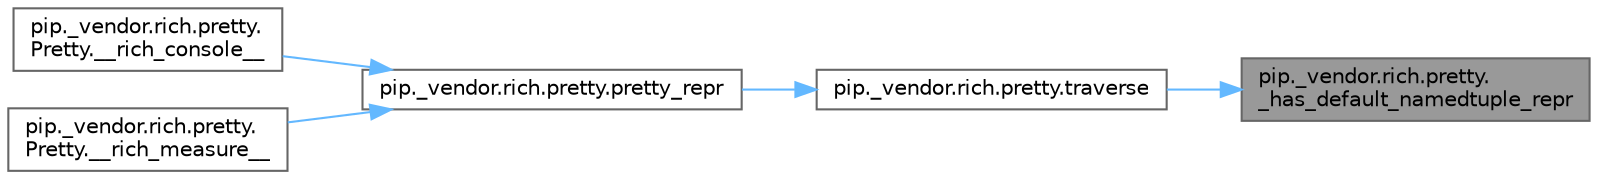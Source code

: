 digraph "pip._vendor.rich.pretty._has_default_namedtuple_repr"
{
 // LATEX_PDF_SIZE
  bgcolor="transparent";
  edge [fontname=Helvetica,fontsize=10,labelfontname=Helvetica,labelfontsize=10];
  node [fontname=Helvetica,fontsize=10,shape=box,height=0.2,width=0.4];
  rankdir="RL";
  Node1 [id="Node000001",label="pip._vendor.rich.pretty.\l_has_default_namedtuple_repr",height=0.2,width=0.4,color="gray40", fillcolor="grey60", style="filled", fontcolor="black",tooltip=" "];
  Node1 -> Node2 [id="edge1_Node000001_Node000002",dir="back",color="steelblue1",style="solid",tooltip=" "];
  Node2 [id="Node000002",label="pip._vendor.rich.pretty.traverse",height=0.2,width=0.4,color="grey40", fillcolor="white", style="filled",URL="$namespacepip_1_1__vendor_1_1rich_1_1pretty.html#a33086e63b89d60e0d66bb567d84bb907",tooltip=" "];
  Node2 -> Node3 [id="edge2_Node000002_Node000003",dir="back",color="steelblue1",style="solid",tooltip=" "];
  Node3 [id="Node000003",label="pip._vendor.rich.pretty.pretty_repr",height=0.2,width=0.4,color="grey40", fillcolor="white", style="filled",URL="$namespacepip_1_1__vendor_1_1rich_1_1pretty.html#a923a7a8bb6a57e0ea3be5e66d57258e0",tooltip=" "];
  Node3 -> Node4 [id="edge3_Node000003_Node000004",dir="back",color="steelblue1",style="solid",tooltip=" "];
  Node4 [id="Node000004",label="pip._vendor.rich.pretty.\lPretty.__rich_console__",height=0.2,width=0.4,color="grey40", fillcolor="white", style="filled",URL="$classpip_1_1__vendor_1_1rich_1_1pretty_1_1_pretty.html#a3052b131bac5d9eb2f8861c6752ffbfa",tooltip=" "];
  Node3 -> Node5 [id="edge4_Node000003_Node000005",dir="back",color="steelblue1",style="solid",tooltip=" "];
  Node5 [id="Node000005",label="pip._vendor.rich.pretty.\lPretty.__rich_measure__",height=0.2,width=0.4,color="grey40", fillcolor="white", style="filled",URL="$classpip_1_1__vendor_1_1rich_1_1pretty_1_1_pretty.html#aadb2356b7af797a45629153a76060f1b",tooltip=" "];
}
